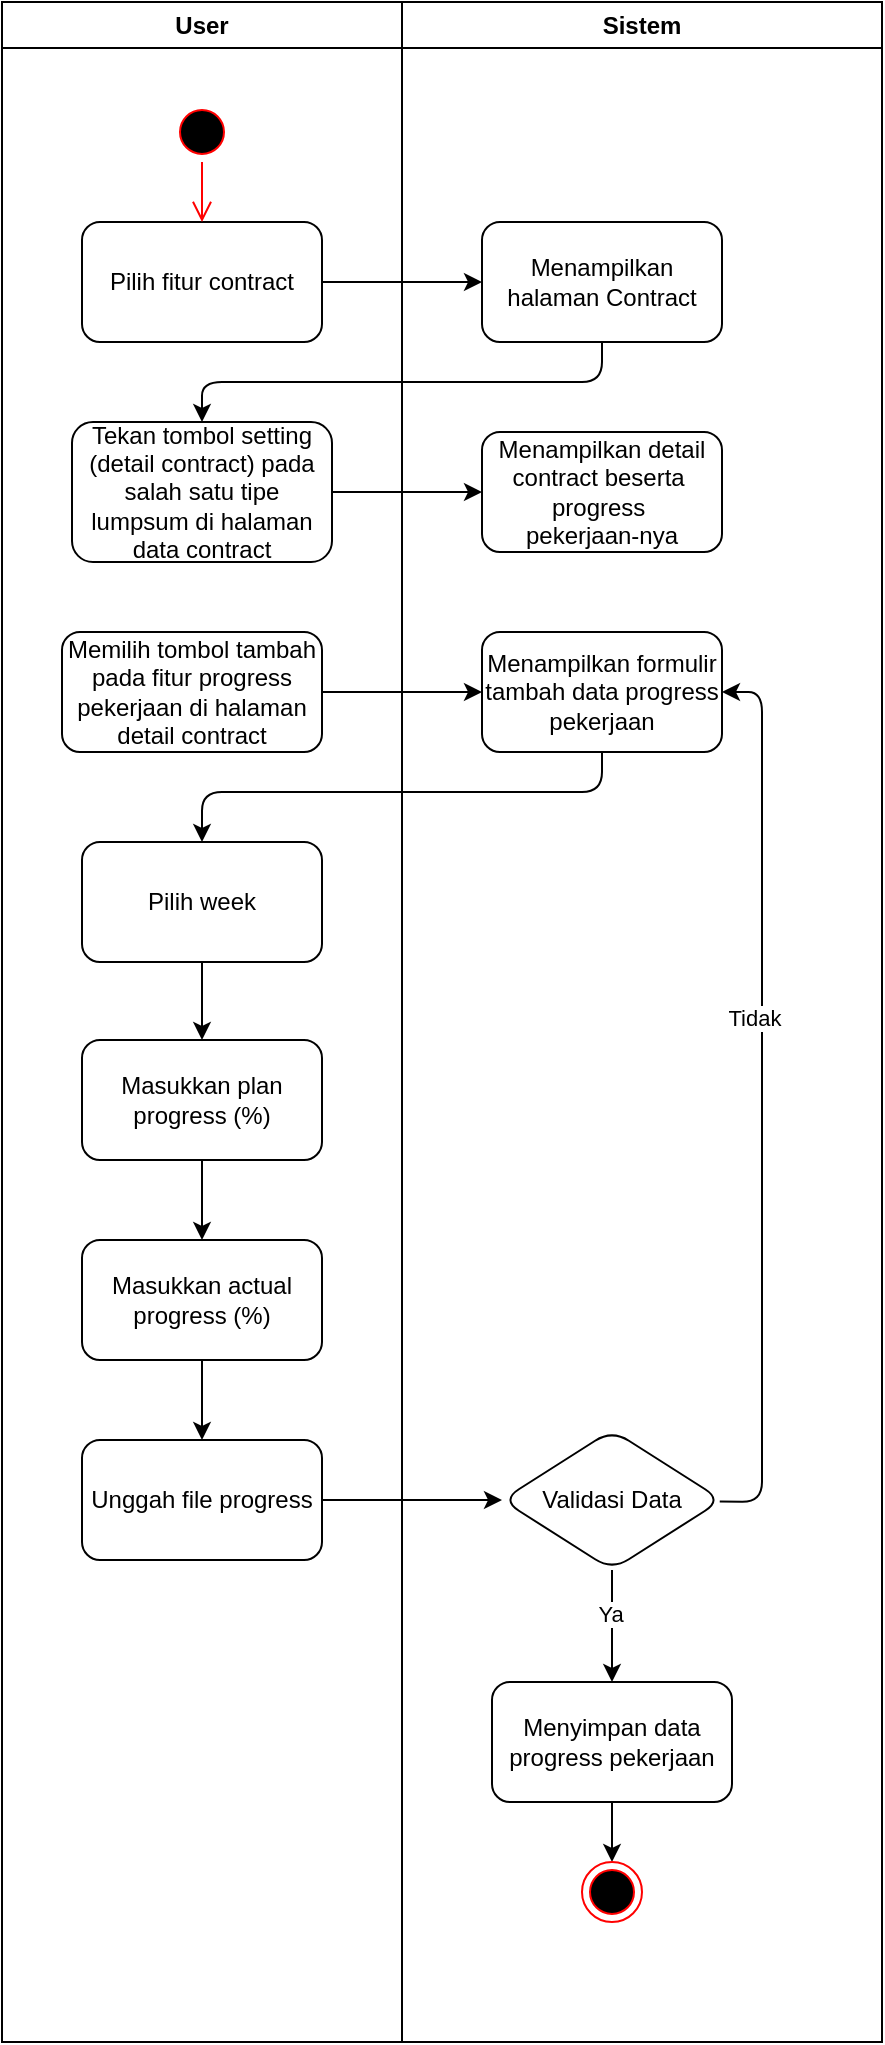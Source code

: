 <mxfile>
    <diagram id="h45oBpNNZm8qOu_TRnE5" name="Page-1">
        <mxGraphModel dx="1072" dy="347" grid="1" gridSize="10" guides="1" tooltips="1" connect="1" arrows="1" fold="1" page="1" pageScale="1" pageWidth="850" pageHeight="1100" math="0" shadow="0">
            <root>
                <mxCell id="0"/>
                <mxCell id="1" parent="0"/>
                <mxCell id="3" value="User" style="swimlane;whiteSpace=wrap;html=1;" parent="1" vertex="1">
                    <mxGeometry x="40" y="80" width="200" height="1020" as="geometry"/>
                </mxCell>
                <mxCell id="4" value="" style="ellipse;html=1;shape=startState;fillColor=#000000;strokeColor=#ff0000;" parent="3" vertex="1">
                    <mxGeometry x="85" y="50" width="30" height="30" as="geometry"/>
                </mxCell>
                <mxCell id="5" value="Pilih fitur contract" style="rounded=1;whiteSpace=wrap;html=1;" parent="3" vertex="1">
                    <mxGeometry x="40" y="110" width="120" height="60" as="geometry"/>
                </mxCell>
                <mxCell id="6" value="" style="edgeStyle=orthogonalEdgeStyle;html=1;verticalAlign=bottom;endArrow=open;endSize=8;strokeColor=#ff0000;entryX=0.5;entryY=0;entryDx=0;entryDy=0;" parent="3" source="4" target="5" edge="1">
                    <mxGeometry relative="1" as="geometry">
                        <mxPoint x="100" y="110" as="targetPoint"/>
                    </mxGeometry>
                </mxCell>
                <mxCell id="7" value="Tekan tombol setting (detail contract) pada salah satu tipe lumpsum di halaman data contract" style="rounded=1;whiteSpace=wrap;html=1;" parent="3" vertex="1">
                    <mxGeometry x="35" y="210" width="130" height="70" as="geometry"/>
                </mxCell>
                <mxCell id="8" value="" style="edgeStyle=none;html=1;" parent="3" source="9" target="10" edge="1">
                    <mxGeometry relative="1" as="geometry"/>
                </mxCell>
                <mxCell id="9" value="Pilih week" style="rounded=1;whiteSpace=wrap;html=1;" parent="3" vertex="1">
                    <mxGeometry x="40" y="420" width="120" height="60" as="geometry"/>
                </mxCell>
                <mxCell id="10" value="Masukkan plan progress (%)" style="rounded=1;whiteSpace=wrap;html=1;" parent="3" vertex="1">
                    <mxGeometry x="40" y="519" width="120" height="60" as="geometry"/>
                </mxCell>
                <mxCell id="31" value="" style="edgeStyle=none;html=1;" parent="3" source="32" target="35" edge="1">
                    <mxGeometry relative="1" as="geometry"/>
                </mxCell>
                <mxCell id="32" value="Masukkan actual progress (%)" style="rounded=1;whiteSpace=wrap;html=1;" parent="3" vertex="1">
                    <mxGeometry x="40" y="619" width="120" height="60" as="geometry"/>
                </mxCell>
                <mxCell id="33" value="" style="edgeStyle=none;html=1;" parent="3" source="10" target="32" edge="1">
                    <mxGeometry relative="1" as="geometry"/>
                </mxCell>
                <mxCell id="35" value="Unggah file progress" style="rounded=1;whiteSpace=wrap;html=1;" parent="3" vertex="1">
                    <mxGeometry x="40" y="719" width="120" height="60" as="geometry"/>
                </mxCell>
                <mxCell id="13" value="Sistem" style="swimlane;whiteSpace=wrap;html=1;" parent="1" vertex="1">
                    <mxGeometry x="240" y="80" width="240" height="1020" as="geometry"/>
                </mxCell>
                <mxCell id="14" value="Menampilkan halaman Contract" style="rounded=1;whiteSpace=wrap;html=1;" parent="13" vertex="1">
                    <mxGeometry x="40" y="110" width="120" height="60" as="geometry"/>
                </mxCell>
                <mxCell id="15" value="Menampilkan detail contract beserta&amp;nbsp;&lt;div&gt;progress&amp;nbsp;&lt;/div&gt;&lt;div&gt;pekerjaan-nya&lt;/div&gt;" style="rounded=1;whiteSpace=wrap;html=1;" parent="13" vertex="1">
                    <mxGeometry x="40" y="215" width="120" height="60" as="geometry"/>
                </mxCell>
                <mxCell id="16" style="edgeStyle=none;html=1;entryX=1;entryY=0.5;entryDx=0;entryDy=0;" parent="13" edge="1">
                    <mxGeometry relative="1" as="geometry">
                        <Array as="points">
                            <mxPoint x="180" y="450"/>
                            <mxPoint x="180" y="350"/>
                        </Array>
                        <mxPoint x="160.0" y="350" as="targetPoint"/>
                    </mxGeometry>
                </mxCell>
                <mxCell id="17" value="Memilih tombol tambah pada fitur progress pekerjaan di halaman detail contract" style="rounded=1;whiteSpace=wrap;html=1;" parent="13" vertex="1">
                    <mxGeometry x="-170" y="315" width="130" height="60" as="geometry"/>
                </mxCell>
                <mxCell id="18" value="Menampilkan formulir tambah data progress pekerjaan" style="rounded=1;whiteSpace=wrap;html=1;" parent="13" vertex="1">
                    <mxGeometry x="40" y="315" width="120" height="60" as="geometry"/>
                </mxCell>
                <mxCell id="19" style="edgeStyle=none;html=1;entryX=1;entryY=0.5;entryDx=0;entryDy=0;" parent="13" source="22" target="18" edge="1">
                    <mxGeometry relative="1" as="geometry">
                        <Array as="points">
                            <mxPoint x="180" y="750"/>
                            <mxPoint x="180" y="345"/>
                        </Array>
                    </mxGeometry>
                </mxCell>
                <mxCell id="20" value="Tidak" style="edgeLabel;html=1;align=center;verticalAlign=middle;resizable=0;points=[];" parent="19" vertex="1" connectable="0">
                    <mxGeometry x="0.181" y="4" relative="1" as="geometry">
                        <mxPoint as="offset"/>
                    </mxGeometry>
                </mxCell>
                <mxCell id="21" value="" style="edgeStyle=none;html=1;" parent="13" source="22" target="24" edge="1">
                    <mxGeometry relative="1" as="geometry"/>
                </mxCell>
                <mxCell id="37" value="Ya" style="edgeLabel;html=1;align=center;verticalAlign=middle;resizable=0;points=[];" vertex="1" connectable="0" parent="21">
                    <mxGeometry x="-0.229" y="-1" relative="1" as="geometry">
                        <mxPoint as="offset"/>
                    </mxGeometry>
                </mxCell>
                <mxCell id="22" value="Validasi Data" style="rhombus;whiteSpace=wrap;html=1;rounded=1;" parent="13" vertex="1">
                    <mxGeometry x="50" y="714" width="110" height="70" as="geometry"/>
                </mxCell>
                <mxCell id="23" value="" style="edgeStyle=none;html=1;" parent="13" source="24" target="26" edge="1">
                    <mxGeometry relative="1" as="geometry"/>
                </mxCell>
                <mxCell id="24" value="Menyimpan data progress pekerjaan" style="rounded=1;whiteSpace=wrap;html=1;" parent="13" vertex="1">
                    <mxGeometry x="45" y="840" width="120" height="60" as="geometry"/>
                </mxCell>
                <mxCell id="26" value="" style="ellipse;html=1;shape=endState;fillColor=#000000;strokeColor=#ff0000;" parent="13" vertex="1">
                    <mxGeometry x="90" y="930" width="30" height="30" as="geometry"/>
                </mxCell>
                <mxCell id="27" value="" style="edgeStyle=none;html=1;" parent="13" source="17" target="18" edge="1">
                    <mxGeometry relative="1" as="geometry"/>
                </mxCell>
                <mxCell id="28" value="" style="edgeStyle=none;html=1;" parent="1" source="5" target="14" edge="1">
                    <mxGeometry relative="1" as="geometry"/>
                </mxCell>
                <mxCell id="29" value="" style="edgeStyle=none;html=1;entryX=0.5;entryY=0;entryDx=0;entryDy=0;exitX=0.5;exitY=1;exitDx=0;exitDy=0;" parent="1" source="14" target="7" edge="1">
                    <mxGeometry relative="1" as="geometry">
                        <Array as="points">
                            <mxPoint x="340" y="270"/>
                            <mxPoint x="140" y="270"/>
                        </Array>
                    </mxGeometry>
                </mxCell>
                <mxCell id="30" value="" style="edgeStyle=none;html=1;" parent="1" source="7" target="15" edge="1">
                    <mxGeometry relative="1" as="geometry"/>
                </mxCell>
                <mxCell id="34" value="" style="edgeStyle=none;html=1;" parent="1" source="35" target="22" edge="1">
                    <mxGeometry relative="1" as="geometry"/>
                </mxCell>
                <mxCell id="36" value="" style="edgeStyle=none;html=1;entryX=0.5;entryY=0;entryDx=0;entryDy=0;exitX=0.5;exitY=1;exitDx=0;exitDy=0;" parent="1" source="18" edge="1">
                    <mxGeometry relative="1" as="geometry">
                        <Array as="points">
                            <mxPoint x="340" y="475"/>
                            <mxPoint x="140" y="475"/>
                        </Array>
                        <mxPoint x="140" y="500" as="targetPoint"/>
                    </mxGeometry>
                </mxCell>
            </root>
        </mxGraphModel>
    </diagram>
</mxfile>